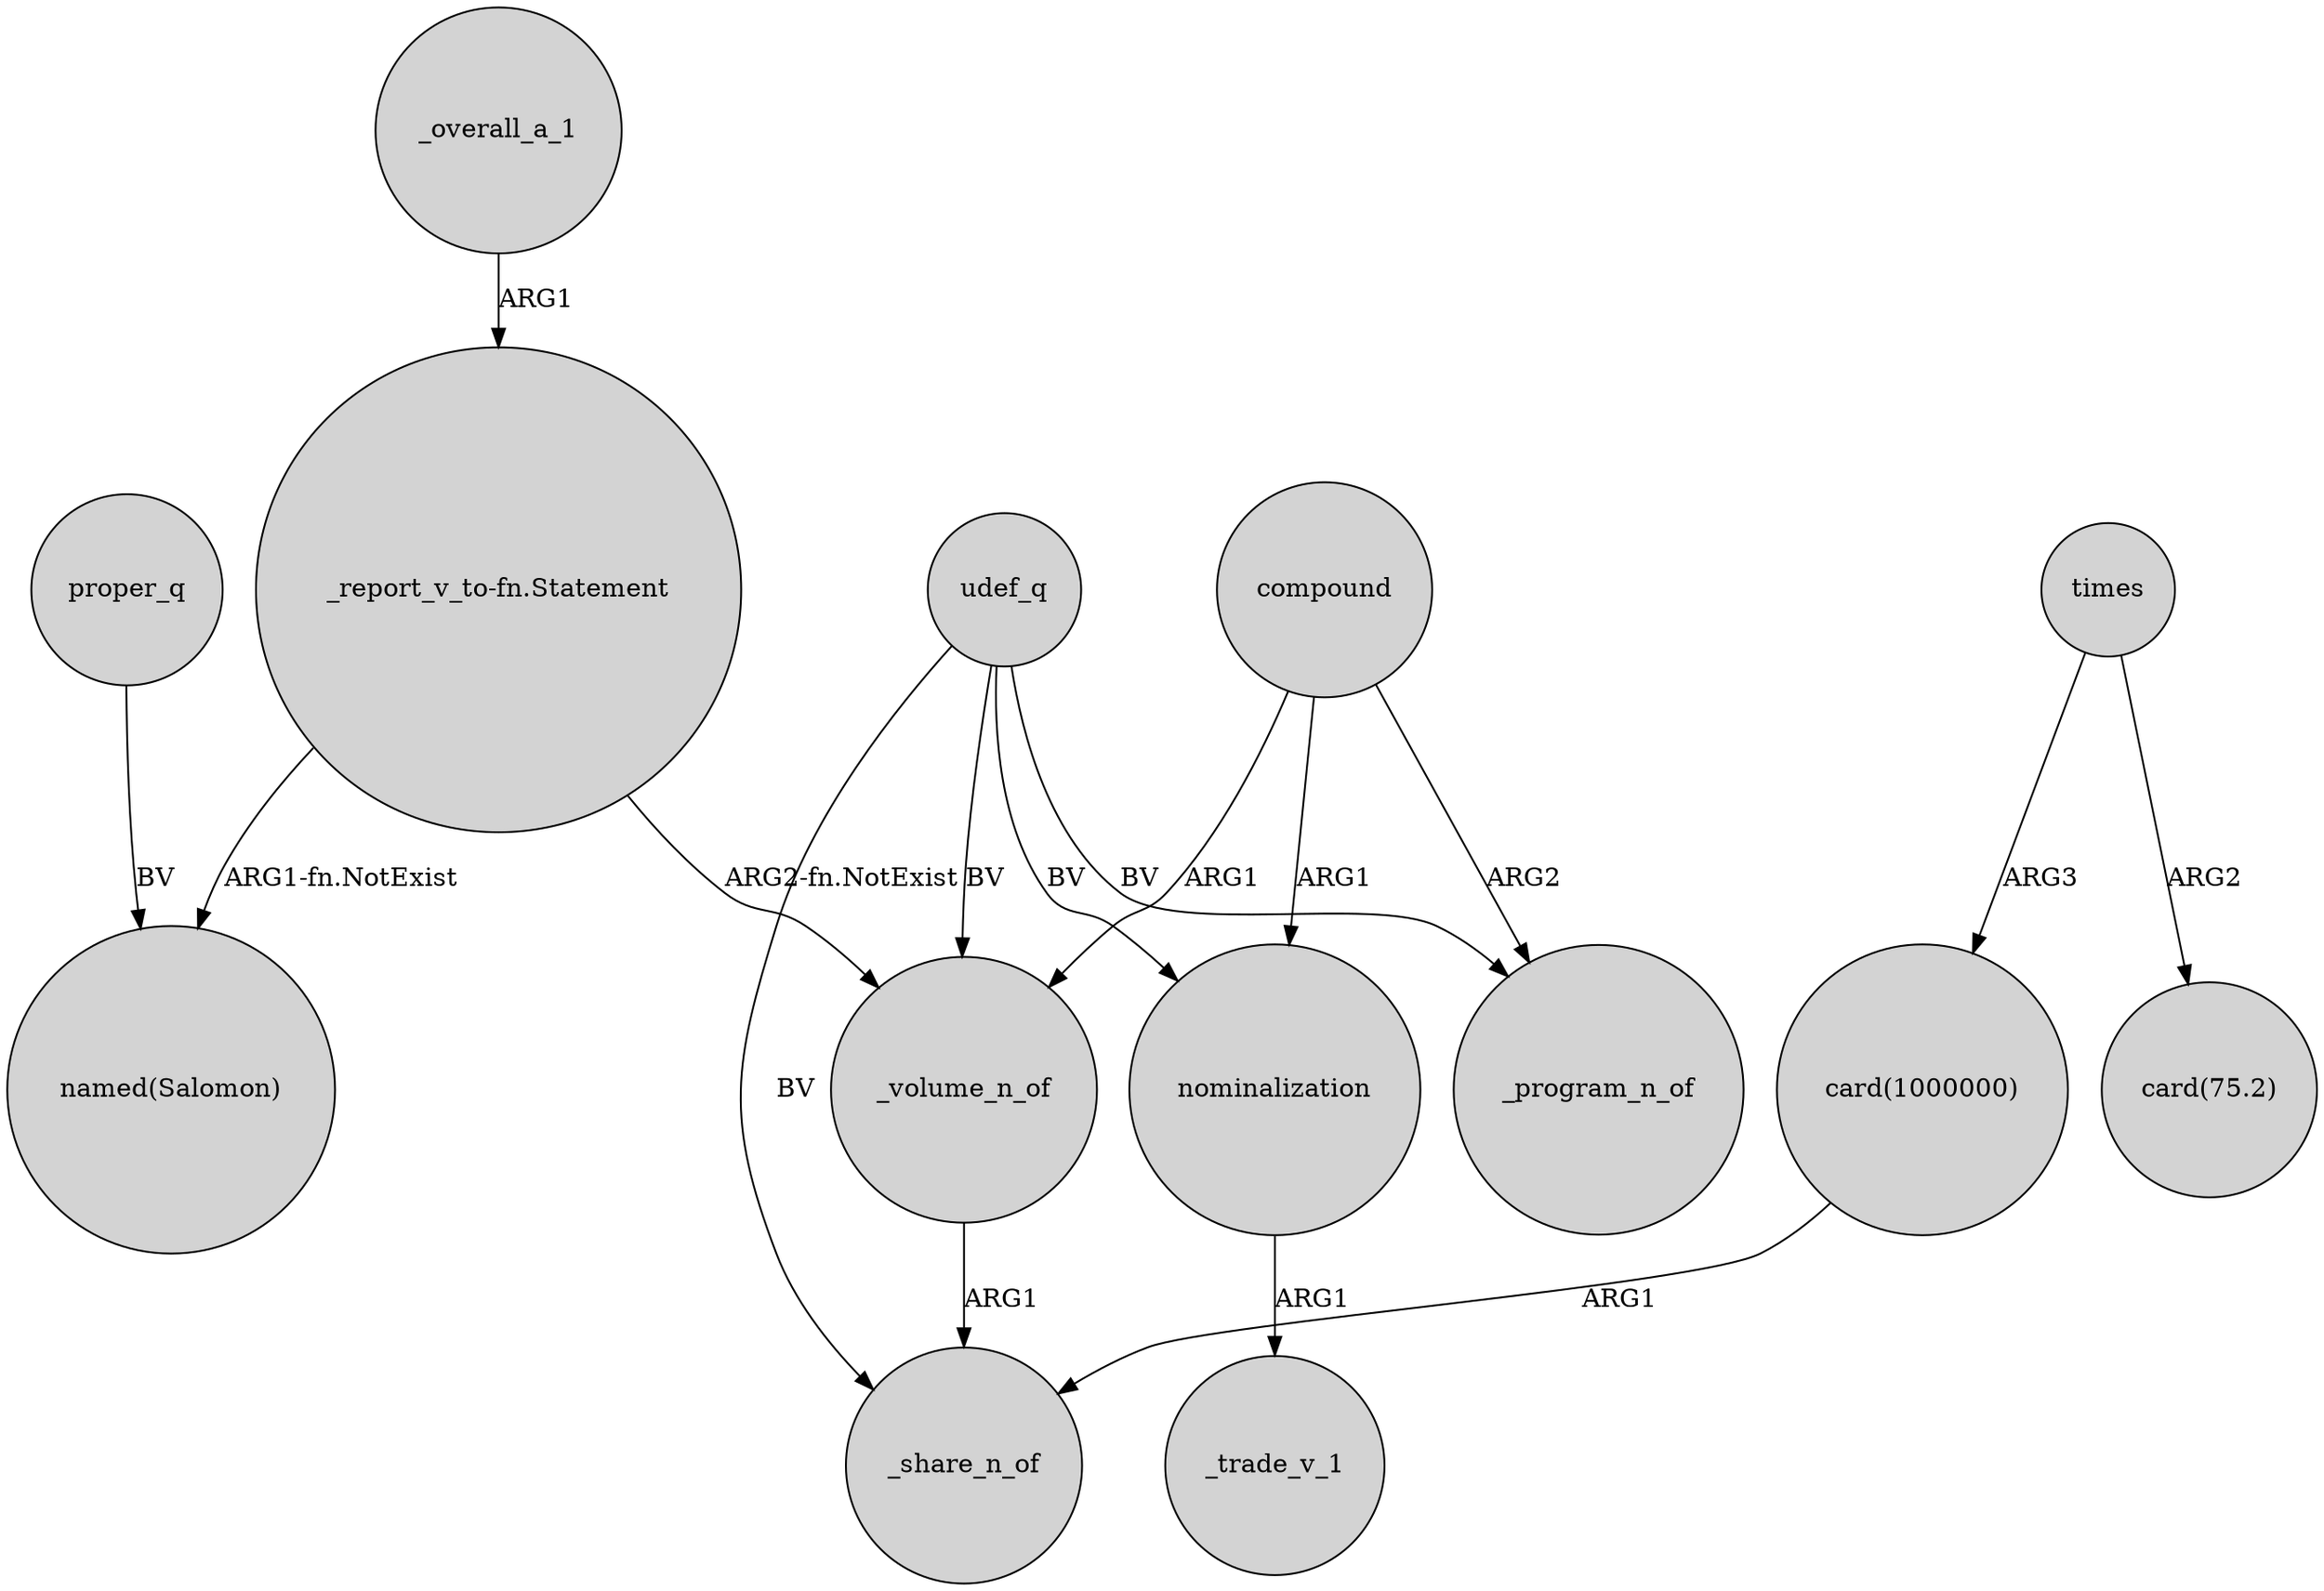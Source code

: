 digraph {
	node [shape=circle style=filled]
	"_report_v_to-fn.Statement" -> "named(Salomon)" [label="ARG1-fn.NotExist"]
	"_report_v_to-fn.Statement" -> _volume_n_of [label="ARG2-fn.NotExist"]
	compound -> _program_n_of [label=ARG2]
	udef_q -> _program_n_of [label=BV]
	_volume_n_of -> _share_n_of [label=ARG1]
	proper_q -> "named(Salomon)" [label=BV]
	_overall_a_1 -> "_report_v_to-fn.Statement" [label=ARG1]
	times -> "card(75.2)" [label=ARG2]
	nominalization -> _trade_v_1 [label=ARG1]
	times -> "card(1000000)" [label=ARG3]
	"card(1000000)" -> _share_n_of [label=ARG1]
	compound -> nominalization [label=ARG1]
	udef_q -> nominalization [label=BV]
	udef_q -> _share_n_of [label=BV]
	compound -> _volume_n_of [label=ARG1]
	udef_q -> _volume_n_of [label=BV]
}
